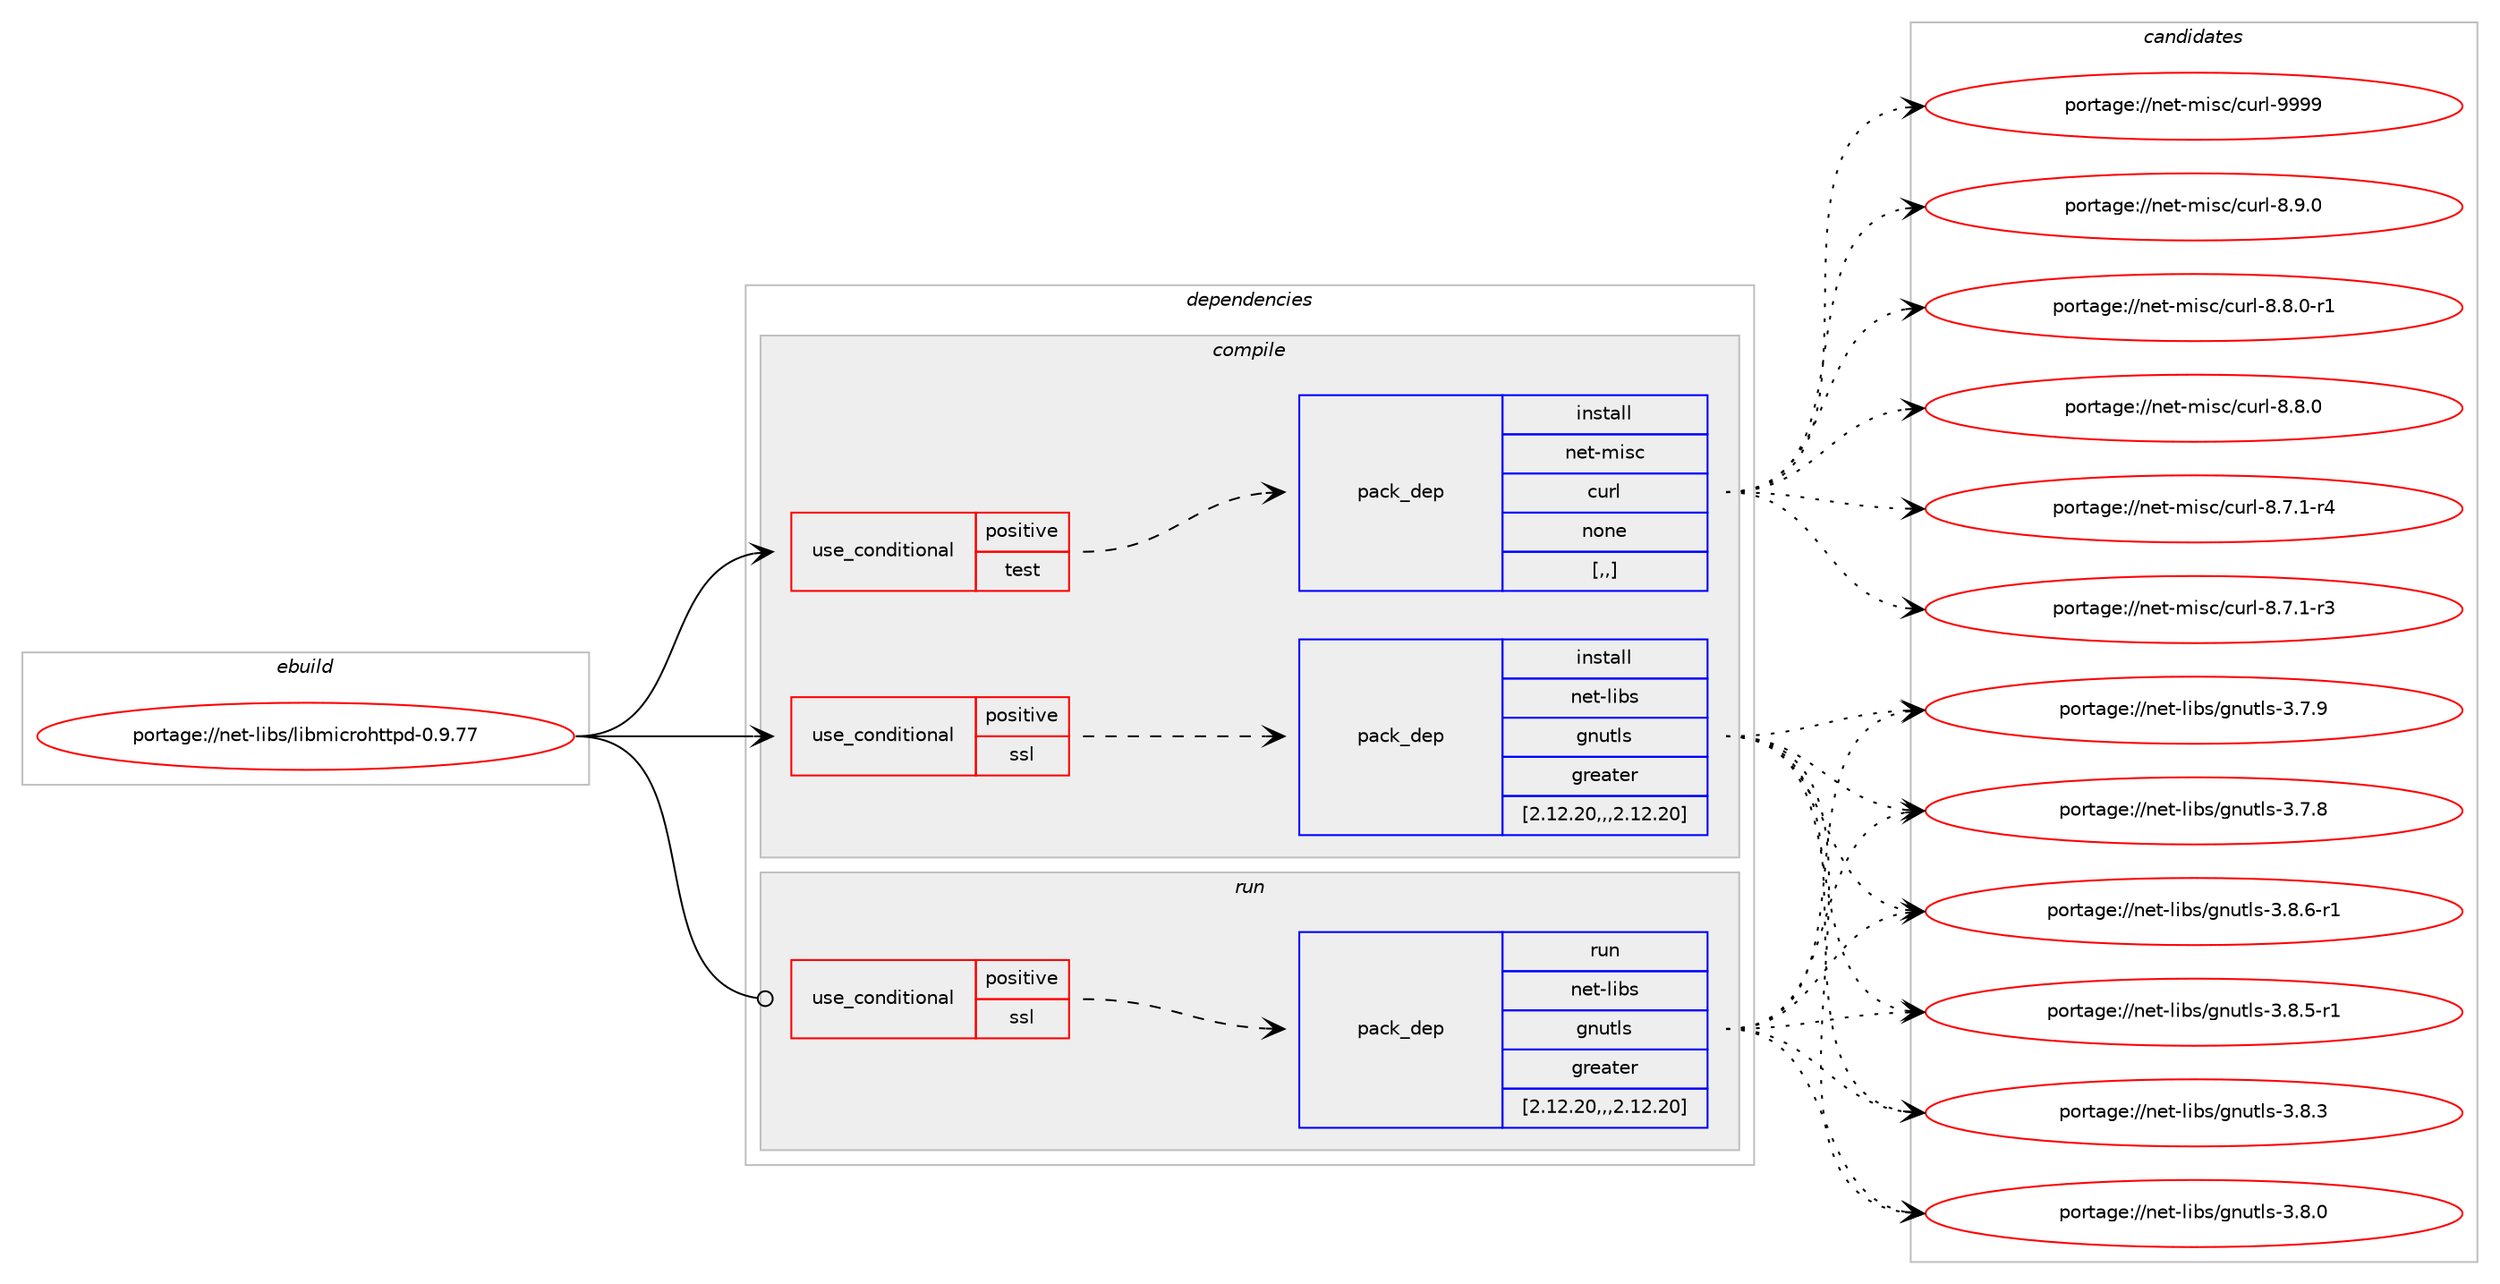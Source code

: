 digraph prolog {

# *************
# Graph options
# *************

newrank=true;
concentrate=true;
compound=true;
graph [rankdir=LR,fontname=Helvetica,fontsize=10,ranksep=1.5];#, ranksep=2.5, nodesep=0.2];
edge  [arrowhead=vee];
node  [fontname=Helvetica,fontsize=10];

# **********
# The ebuild
# **********

subgraph cluster_leftcol {
color=gray;
label=<<i>ebuild</i>>;
id [label="portage://net-libs/libmicrohttpd-0.9.77", color=red, width=4, href="../net-libs/libmicrohttpd-0.9.77.svg"];
}

# ****************
# The dependencies
# ****************

subgraph cluster_midcol {
color=gray;
label=<<i>dependencies</i>>;
subgraph cluster_compile {
fillcolor="#eeeeee";
style=filled;
label=<<i>compile</i>>;
subgraph cond93642 {
dependency359354 [label=<<TABLE BORDER="0" CELLBORDER="1" CELLSPACING="0" CELLPADDING="4"><TR><TD ROWSPAN="3" CELLPADDING="10">use_conditional</TD></TR><TR><TD>positive</TD></TR><TR><TD>ssl</TD></TR></TABLE>>, shape=none, color=red];
subgraph pack263064 {
dependency359355 [label=<<TABLE BORDER="0" CELLBORDER="1" CELLSPACING="0" CELLPADDING="4" WIDTH="220"><TR><TD ROWSPAN="6" CELLPADDING="30">pack_dep</TD></TR><TR><TD WIDTH="110">install</TD></TR><TR><TD>net-libs</TD></TR><TR><TD>gnutls</TD></TR><TR><TD>greater</TD></TR><TR><TD>[2.12.20,,,2.12.20]</TD></TR></TABLE>>, shape=none, color=blue];
}
dependency359354:e -> dependency359355:w [weight=20,style="dashed",arrowhead="vee"];
}
id:e -> dependency359354:w [weight=20,style="solid",arrowhead="vee"];
subgraph cond93643 {
dependency359356 [label=<<TABLE BORDER="0" CELLBORDER="1" CELLSPACING="0" CELLPADDING="4"><TR><TD ROWSPAN="3" CELLPADDING="10">use_conditional</TD></TR><TR><TD>positive</TD></TR><TR><TD>test</TD></TR></TABLE>>, shape=none, color=red];
subgraph pack263065 {
dependency359357 [label=<<TABLE BORDER="0" CELLBORDER="1" CELLSPACING="0" CELLPADDING="4" WIDTH="220"><TR><TD ROWSPAN="6" CELLPADDING="30">pack_dep</TD></TR><TR><TD WIDTH="110">install</TD></TR><TR><TD>net-misc</TD></TR><TR><TD>curl</TD></TR><TR><TD>none</TD></TR><TR><TD>[,,]</TD></TR></TABLE>>, shape=none, color=blue];
}
dependency359356:e -> dependency359357:w [weight=20,style="dashed",arrowhead="vee"];
}
id:e -> dependency359356:w [weight=20,style="solid",arrowhead="vee"];
}
subgraph cluster_compileandrun {
fillcolor="#eeeeee";
style=filled;
label=<<i>compile and run</i>>;
}
subgraph cluster_run {
fillcolor="#eeeeee";
style=filled;
label=<<i>run</i>>;
subgraph cond93644 {
dependency359358 [label=<<TABLE BORDER="0" CELLBORDER="1" CELLSPACING="0" CELLPADDING="4"><TR><TD ROWSPAN="3" CELLPADDING="10">use_conditional</TD></TR><TR><TD>positive</TD></TR><TR><TD>ssl</TD></TR></TABLE>>, shape=none, color=red];
subgraph pack263066 {
dependency359359 [label=<<TABLE BORDER="0" CELLBORDER="1" CELLSPACING="0" CELLPADDING="4" WIDTH="220"><TR><TD ROWSPAN="6" CELLPADDING="30">pack_dep</TD></TR><TR><TD WIDTH="110">run</TD></TR><TR><TD>net-libs</TD></TR><TR><TD>gnutls</TD></TR><TR><TD>greater</TD></TR><TR><TD>[2.12.20,,,2.12.20]</TD></TR></TABLE>>, shape=none, color=blue];
}
dependency359358:e -> dependency359359:w [weight=20,style="dashed",arrowhead="vee"];
}
id:e -> dependency359358:w [weight=20,style="solid",arrowhead="odot"];
}
}

# **************
# The candidates
# **************

subgraph cluster_choices {
rank=same;
color=gray;
label=<<i>candidates</i>>;

subgraph choice263064 {
color=black;
nodesep=1;
choice1101011164510810598115471031101171161081154551465646544511449 [label="portage://net-libs/gnutls-3.8.6-r1", color=red, width=4,href="../net-libs/gnutls-3.8.6-r1.svg"];
choice1101011164510810598115471031101171161081154551465646534511449 [label="portage://net-libs/gnutls-3.8.5-r1", color=red, width=4,href="../net-libs/gnutls-3.8.5-r1.svg"];
choice110101116451081059811547103110117116108115455146564651 [label="portage://net-libs/gnutls-3.8.3", color=red, width=4,href="../net-libs/gnutls-3.8.3.svg"];
choice110101116451081059811547103110117116108115455146564648 [label="portage://net-libs/gnutls-3.8.0", color=red, width=4,href="../net-libs/gnutls-3.8.0.svg"];
choice110101116451081059811547103110117116108115455146554657 [label="portage://net-libs/gnutls-3.7.9", color=red, width=4,href="../net-libs/gnutls-3.7.9.svg"];
choice110101116451081059811547103110117116108115455146554656 [label="portage://net-libs/gnutls-3.7.8", color=red, width=4,href="../net-libs/gnutls-3.7.8.svg"];
dependency359355:e -> choice1101011164510810598115471031101171161081154551465646544511449:w [style=dotted,weight="100"];
dependency359355:e -> choice1101011164510810598115471031101171161081154551465646534511449:w [style=dotted,weight="100"];
dependency359355:e -> choice110101116451081059811547103110117116108115455146564651:w [style=dotted,weight="100"];
dependency359355:e -> choice110101116451081059811547103110117116108115455146564648:w [style=dotted,weight="100"];
dependency359355:e -> choice110101116451081059811547103110117116108115455146554657:w [style=dotted,weight="100"];
dependency359355:e -> choice110101116451081059811547103110117116108115455146554656:w [style=dotted,weight="100"];
}
subgraph choice263065 {
color=black;
nodesep=1;
choice110101116451091051159947991171141084557575757 [label="portage://net-misc/curl-9999", color=red, width=4,href="../net-misc/curl-9999.svg"];
choice11010111645109105115994799117114108455646574648 [label="portage://net-misc/curl-8.9.0", color=red, width=4,href="../net-misc/curl-8.9.0.svg"];
choice110101116451091051159947991171141084556465646484511449 [label="portage://net-misc/curl-8.8.0-r1", color=red, width=4,href="../net-misc/curl-8.8.0-r1.svg"];
choice11010111645109105115994799117114108455646564648 [label="portage://net-misc/curl-8.8.0", color=red, width=4,href="../net-misc/curl-8.8.0.svg"];
choice110101116451091051159947991171141084556465546494511452 [label="portage://net-misc/curl-8.7.1-r4", color=red, width=4,href="../net-misc/curl-8.7.1-r4.svg"];
choice110101116451091051159947991171141084556465546494511451 [label="portage://net-misc/curl-8.7.1-r3", color=red, width=4,href="../net-misc/curl-8.7.1-r3.svg"];
dependency359357:e -> choice110101116451091051159947991171141084557575757:w [style=dotted,weight="100"];
dependency359357:e -> choice11010111645109105115994799117114108455646574648:w [style=dotted,weight="100"];
dependency359357:e -> choice110101116451091051159947991171141084556465646484511449:w [style=dotted,weight="100"];
dependency359357:e -> choice11010111645109105115994799117114108455646564648:w [style=dotted,weight="100"];
dependency359357:e -> choice110101116451091051159947991171141084556465546494511452:w [style=dotted,weight="100"];
dependency359357:e -> choice110101116451091051159947991171141084556465546494511451:w [style=dotted,weight="100"];
}
subgraph choice263066 {
color=black;
nodesep=1;
choice1101011164510810598115471031101171161081154551465646544511449 [label="portage://net-libs/gnutls-3.8.6-r1", color=red, width=4,href="../net-libs/gnutls-3.8.6-r1.svg"];
choice1101011164510810598115471031101171161081154551465646534511449 [label="portage://net-libs/gnutls-3.8.5-r1", color=red, width=4,href="../net-libs/gnutls-3.8.5-r1.svg"];
choice110101116451081059811547103110117116108115455146564651 [label="portage://net-libs/gnutls-3.8.3", color=red, width=4,href="../net-libs/gnutls-3.8.3.svg"];
choice110101116451081059811547103110117116108115455146564648 [label="portage://net-libs/gnutls-3.8.0", color=red, width=4,href="../net-libs/gnutls-3.8.0.svg"];
choice110101116451081059811547103110117116108115455146554657 [label="portage://net-libs/gnutls-3.7.9", color=red, width=4,href="../net-libs/gnutls-3.7.9.svg"];
choice110101116451081059811547103110117116108115455146554656 [label="portage://net-libs/gnutls-3.7.8", color=red, width=4,href="../net-libs/gnutls-3.7.8.svg"];
dependency359359:e -> choice1101011164510810598115471031101171161081154551465646544511449:w [style=dotted,weight="100"];
dependency359359:e -> choice1101011164510810598115471031101171161081154551465646534511449:w [style=dotted,weight="100"];
dependency359359:e -> choice110101116451081059811547103110117116108115455146564651:w [style=dotted,weight="100"];
dependency359359:e -> choice110101116451081059811547103110117116108115455146564648:w [style=dotted,weight="100"];
dependency359359:e -> choice110101116451081059811547103110117116108115455146554657:w [style=dotted,weight="100"];
dependency359359:e -> choice110101116451081059811547103110117116108115455146554656:w [style=dotted,weight="100"];
}
}

}
